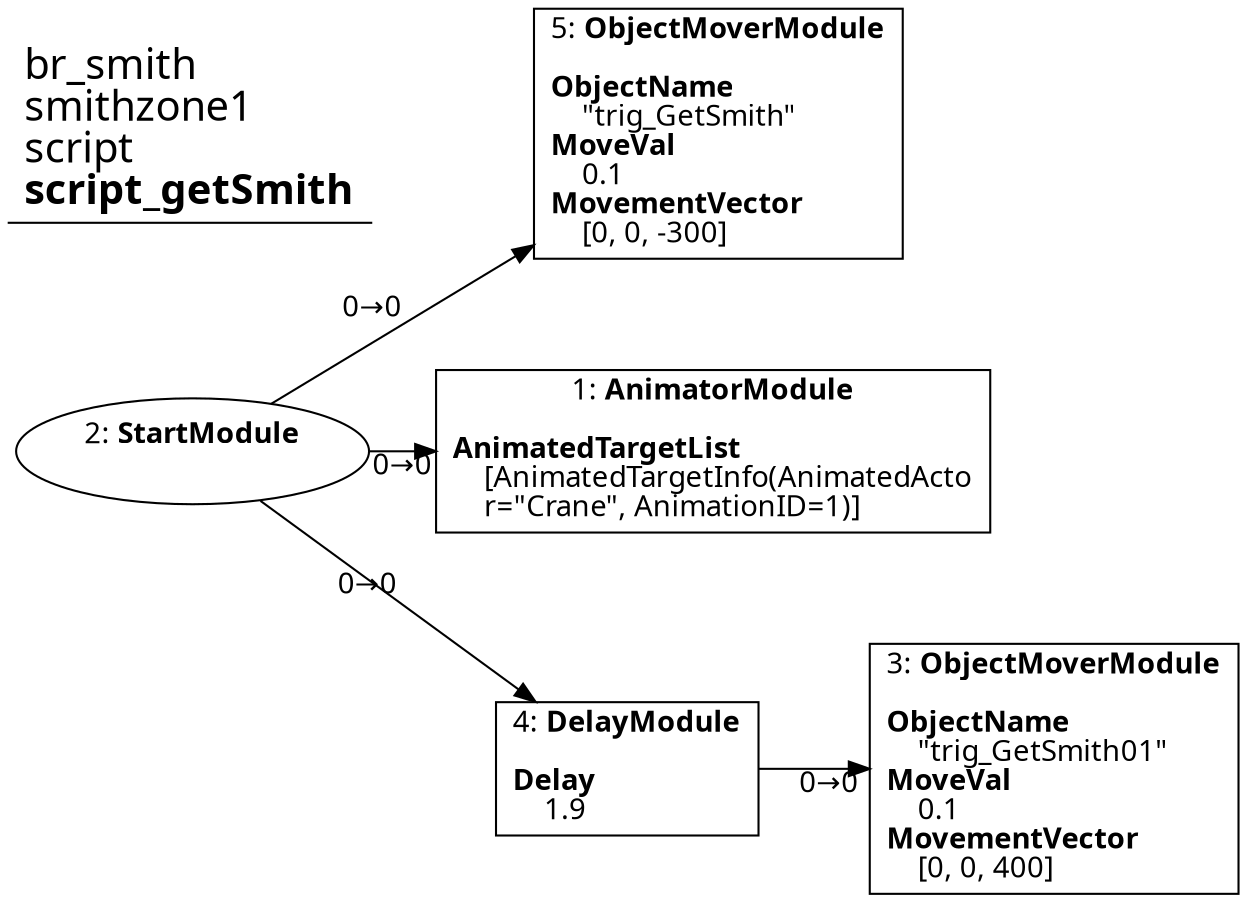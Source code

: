 digraph {
    layout = fdp;
    overlap = prism;
    sep = "+16";
    splines = spline;

    node [ shape = box ];

    graph [ fontname = "Segoe UI" ];
    node [ fontname = "Segoe UI" ];
    edge [ fontname = "Segoe UI" ];

    1 [ label = <1: <b>AnimatorModule</b><br/><br/><b>AnimatedTargetList</b><br align="left"/>    [AnimatedTargetInfo(AnimatedActo<br align="left"/>    r=&quot;Crane&quot;, AnimationID=1)]<br align="left"/>> ];
    1 [ pos = "0.30200002,-0.21900001!" ];

    2 [ label = <2: <b>StartModule</b><br/><br/>> ];
    2 [ shape = oval ]
    2 [ pos = "0.102000006,-0.21900001!" ];
    2 -> 1 [ label = "0→0" ];
    2 -> 4 [ label = "0→0" ];
    2 -> 5 [ label = "0→0" ];

    3 [ label = <3: <b>ObjectMoverModule</b><br/><br/><b>ObjectName</b><br align="left"/>    &quot;trig_GetSmith01&quot;<br align="left"/><b>MoveVal</b><br align="left"/>    0.1<br align="left"/><b>MovementVector</b><br align="left"/>    [0, 0, 400]<br align="left"/>> ];
    3 [ pos = "0.43300003,-0.34100002!" ];

    4 [ label = <4: <b>DelayModule</b><br/><br/><b>Delay</b><br align="left"/>    1.9<br align="left"/>> ];
    4 [ pos = "0.26900002,-0.34100002!" ];
    4 -> 3 [ label = "0→0" ];

    5 [ label = <5: <b>ObjectMoverModule</b><br/><br/><b>ObjectName</b><br align="left"/>    &quot;trig_GetSmith&quot;<br align="left"/><b>MoveVal</b><br align="left"/>    0.1<br align="left"/><b>MovementVector</b><br align="left"/>    [0, 0, -300]<br align="left"/>> ];
    5 [ pos = "0.30400002,-0.097!" ];

    title [ pos = "0.101,-0.096!" ];
    title [ shape = underline ];
    title [ label = <<font point-size="20">br_smith<br align="left"/>smithzone1<br align="left"/>script<br align="left"/><b>script_getSmith</b><br align="left"/></font>> ];
}
